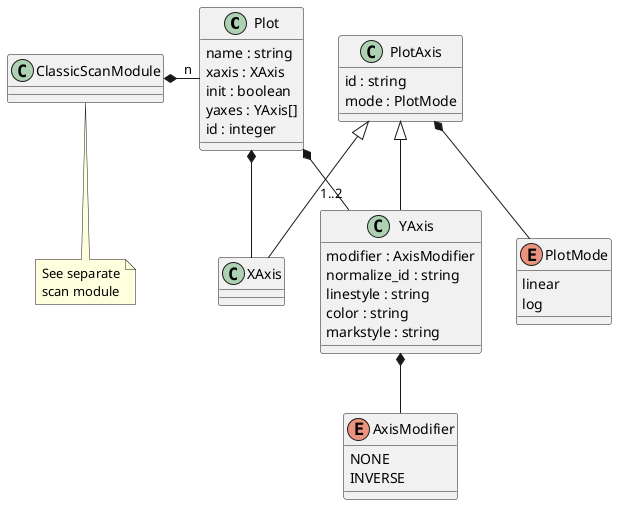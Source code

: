 @startuml
'https://plantuml.com/class-diagram

class Plot {
    name : string
    xaxis : XAxis
    init : boolean
    yaxes : YAxis[]
    id : integer
}
Plot *-- XAxis
Plot *-- "1..2" YAxis
ClassicScanModule *- "n" Plot

note bottom of ClassicScanModule: See separate\nscan module

class PlotAxis {
    id : string
    mode : PlotMode
}
PlotAxis <|-- XAxis
PlotAxis <|-- YAxis
PlotAxis *-- PlotMode

class XAxis {
}

class YAxis {
    modifier : AxisModifier
    normalize_id : string
    linestyle : string
    color : string
    markstyle : string
}
YAxis *-- AxisModifier

enum AxisModifier {
    NONE
    INVERSE
}

enum PlotMode {
    linear
    log
}

@enduml